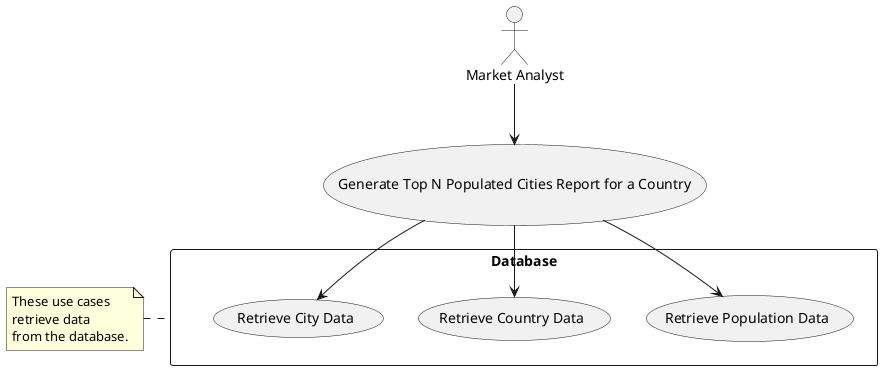 @startuml Market_Analysis_System

usecase UC18 as "Generate Top N Populated Cities Report for a Country"

actor "Market Analyst" as Analyst

rectangle Database {
    usecase "Retrieve Population Data" as RetrievePopulationData
    usecase "Retrieve Country Data" as RetrieveCountryData
    usecase "Retrieve City Data" as RetrieveCityData
}

Analyst --> UC18
UC18 --> RetrievePopulationData
UC18 --> RetrieveCountryData
UC18 --> RetrieveCityData

note left of Database : These use cases\nretrieve data\nfrom the database.

@enduml
